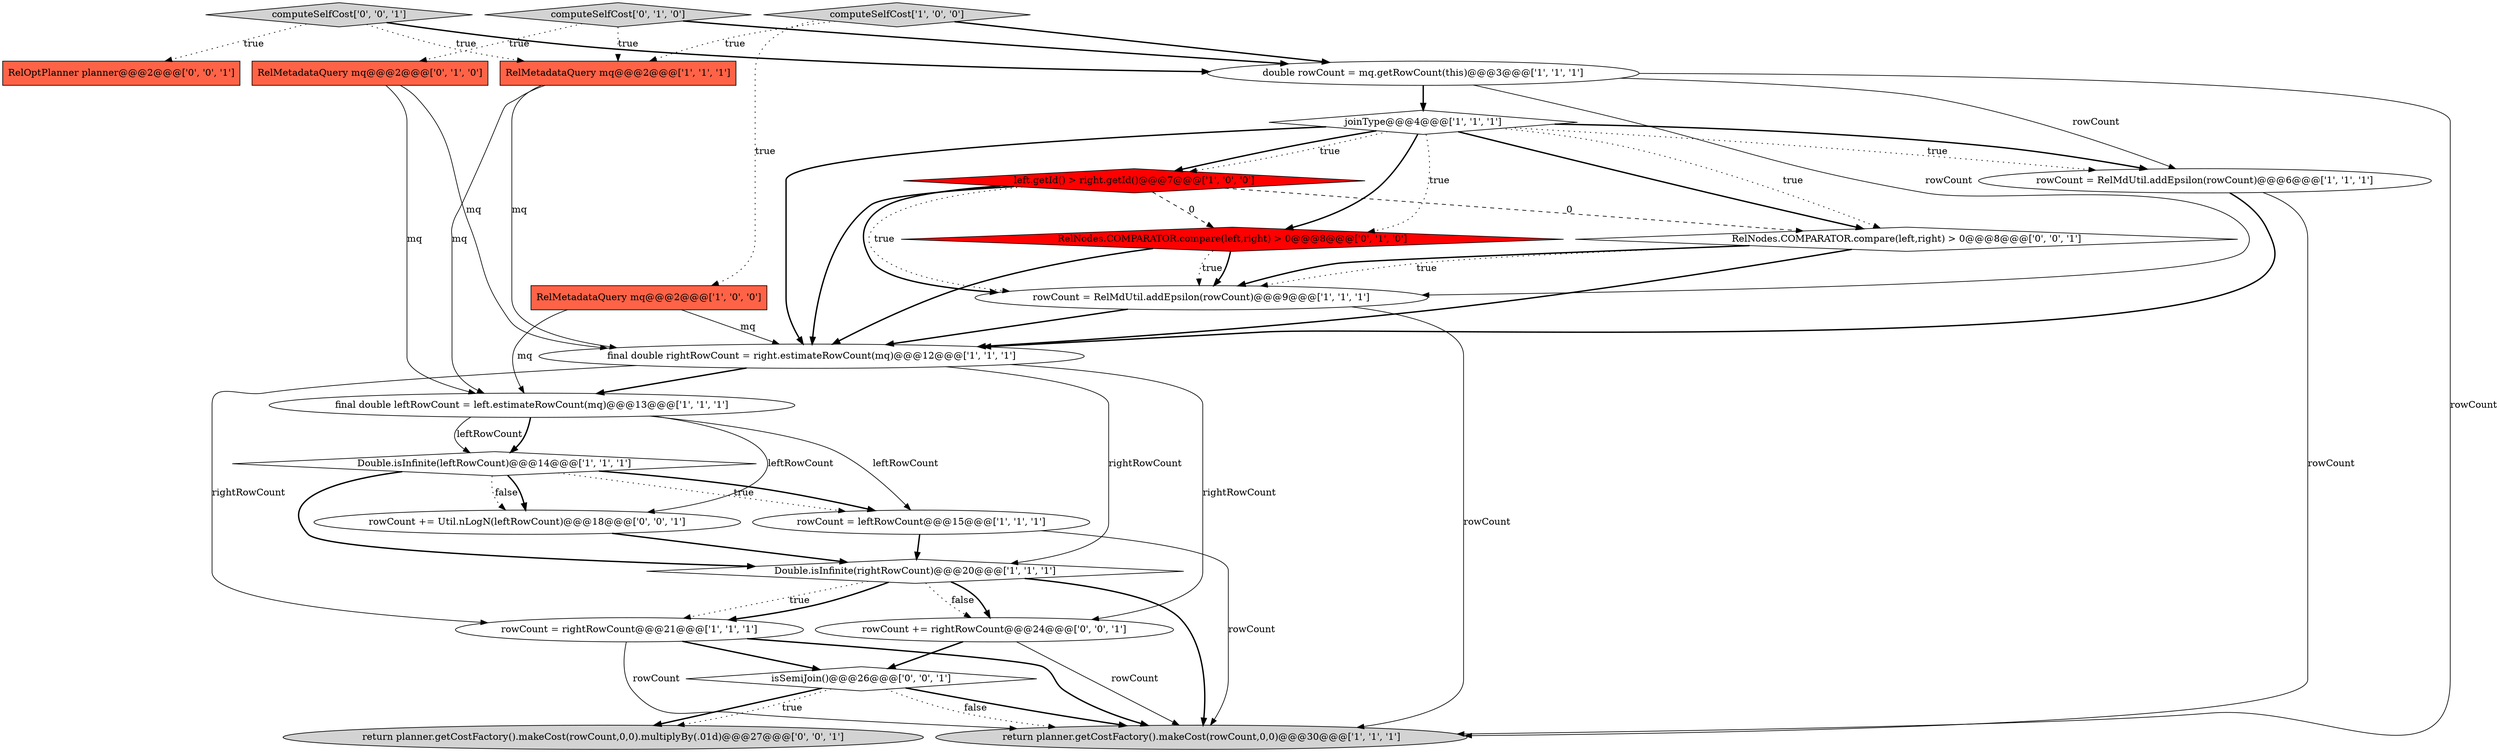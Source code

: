 digraph {
16 [style = filled, label = "RelMetadataQuery mq@@@2@@@['0', '1', '0']", fillcolor = tomato, shape = box image = "AAA0AAABBB2BBB"];
12 [style = filled, label = "rowCount = rightRowCount@@@21@@@['1', '1', '1']", fillcolor = white, shape = ellipse image = "AAA0AAABBB1BBB"];
11 [style = filled, label = "rowCount = leftRowCount@@@15@@@['1', '1', '1']", fillcolor = white, shape = ellipse image = "AAA0AAABBB1BBB"];
7 [style = filled, label = "double rowCount = mq.getRowCount(this)@@@3@@@['1', '1', '1']", fillcolor = white, shape = ellipse image = "AAA0AAABBB1BBB"];
9 [style = filled, label = "final double rightRowCount = right.estimateRowCount(mq)@@@12@@@['1', '1', '1']", fillcolor = white, shape = ellipse image = "AAA0AAABBB1BBB"];
19 [style = filled, label = "RelNodes.COMPARATOR.compare(left,right) > 0@@@8@@@['0', '0', '1']", fillcolor = white, shape = diamond image = "AAA0AAABBB3BBB"];
15 [style = filled, label = "RelNodes.COMPARATOR.compare(left,right) > 0@@@8@@@['0', '1', '0']", fillcolor = red, shape = diamond image = "AAA1AAABBB2BBB"];
14 [style = filled, label = "computeSelfCost['1', '0', '0']", fillcolor = lightgray, shape = diamond image = "AAA0AAABBB1BBB"];
10 [style = filled, label = "RelMetadataQuery mq@@@2@@@['1', '1', '1']", fillcolor = tomato, shape = box image = "AAA0AAABBB1BBB"];
1 [style = filled, label = "joinType@@@4@@@['1', '1', '1']", fillcolor = white, shape = diamond image = "AAA0AAABBB1BBB"];
4 [style = filled, label = "Double.isInfinite(leftRowCount)@@@14@@@['1', '1', '1']", fillcolor = white, shape = diamond image = "AAA0AAABBB1BBB"];
17 [style = filled, label = "computeSelfCost['0', '1', '0']", fillcolor = lightgray, shape = diamond image = "AAA0AAABBB2BBB"];
22 [style = filled, label = "RelOptPlanner planner@@@2@@@['0', '0', '1']", fillcolor = tomato, shape = box image = "AAA0AAABBB3BBB"];
2 [style = filled, label = "rowCount = RelMdUtil.addEpsilon(rowCount)@@@6@@@['1', '1', '1']", fillcolor = white, shape = ellipse image = "AAA0AAABBB1BBB"];
0 [style = filled, label = "RelMetadataQuery mq@@@2@@@['1', '0', '0']", fillcolor = tomato, shape = box image = "AAA0AAABBB1BBB"];
21 [style = filled, label = "rowCount += rightRowCount@@@24@@@['0', '0', '1']", fillcolor = white, shape = ellipse image = "AAA0AAABBB3BBB"];
13 [style = filled, label = "final double leftRowCount = left.estimateRowCount(mq)@@@13@@@['1', '1', '1']", fillcolor = white, shape = ellipse image = "AAA0AAABBB1BBB"];
6 [style = filled, label = "left.getId() > right.getId()@@@7@@@['1', '0', '0']", fillcolor = red, shape = diamond image = "AAA1AAABBB1BBB"];
8 [style = filled, label = "rowCount = RelMdUtil.addEpsilon(rowCount)@@@9@@@['1', '1', '1']", fillcolor = white, shape = ellipse image = "AAA0AAABBB1BBB"];
23 [style = filled, label = "isSemiJoin()@@@26@@@['0', '0', '1']", fillcolor = white, shape = diamond image = "AAA0AAABBB3BBB"];
5 [style = filled, label = "Double.isInfinite(rightRowCount)@@@20@@@['1', '1', '1']", fillcolor = white, shape = diamond image = "AAA0AAABBB1BBB"];
20 [style = filled, label = "rowCount += Util.nLogN(leftRowCount)@@@18@@@['0', '0', '1']", fillcolor = white, shape = ellipse image = "AAA0AAABBB3BBB"];
18 [style = filled, label = "computeSelfCost['0', '0', '1']", fillcolor = lightgray, shape = diamond image = "AAA0AAABBB3BBB"];
24 [style = filled, label = "return planner.getCostFactory().makeCost(rowCount,0,0).multiplyBy(.01d)@@@27@@@['0', '0', '1']", fillcolor = lightgray, shape = ellipse image = "AAA0AAABBB3BBB"];
3 [style = filled, label = "return planner.getCostFactory().makeCost(rowCount,0,0)@@@30@@@['1', '1', '1']", fillcolor = lightgray, shape = ellipse image = "AAA0AAABBB1BBB"];
5->3 [style = bold, label=""];
0->9 [style = solid, label="mq"];
7->3 [style = solid, label="rowCount"];
13->11 [style = solid, label="leftRowCount"];
7->1 [style = bold, label=""];
18->10 [style = dotted, label="true"];
14->0 [style = dotted, label="true"];
0->13 [style = solid, label="mq"];
1->15 [style = bold, label=""];
8->3 [style = solid, label="rowCount"];
5->21 [style = dotted, label="false"];
4->11 [style = dotted, label="true"];
23->3 [style = bold, label=""];
2->9 [style = bold, label=""];
5->12 [style = dotted, label="true"];
23->3 [style = dotted, label="false"];
9->21 [style = solid, label="rightRowCount"];
1->19 [style = dotted, label="true"];
19->8 [style = dotted, label="true"];
14->10 [style = dotted, label="true"];
19->8 [style = bold, label=""];
1->9 [style = bold, label=""];
7->2 [style = solid, label="rowCount"];
21->3 [style = solid, label="rowCount"];
11->3 [style = solid, label="rowCount"];
10->13 [style = solid, label="mq"];
14->7 [style = bold, label=""];
17->7 [style = bold, label=""];
20->5 [style = bold, label=""];
5->21 [style = bold, label=""];
17->16 [style = dotted, label="true"];
17->10 [style = dotted, label="true"];
11->5 [style = bold, label=""];
13->20 [style = solid, label="leftRowCount"];
7->8 [style = solid, label="rowCount"];
13->4 [style = solid, label="leftRowCount"];
1->6 [style = bold, label=""];
9->12 [style = solid, label="rightRowCount"];
23->24 [style = bold, label=""];
15->8 [style = dotted, label="true"];
16->9 [style = solid, label="mq"];
5->12 [style = bold, label=""];
2->3 [style = solid, label="rowCount"];
9->5 [style = solid, label="rightRowCount"];
15->9 [style = bold, label=""];
19->9 [style = bold, label=""];
6->8 [style = dotted, label="true"];
1->15 [style = dotted, label="true"];
6->15 [style = dashed, label="0"];
4->20 [style = dotted, label="false"];
12->3 [style = solid, label="rowCount"];
6->8 [style = bold, label=""];
6->19 [style = dashed, label="0"];
4->20 [style = bold, label=""];
8->9 [style = bold, label=""];
1->6 [style = dotted, label="true"];
1->2 [style = bold, label=""];
12->3 [style = bold, label=""];
12->23 [style = bold, label=""];
6->9 [style = bold, label=""];
1->19 [style = bold, label=""];
16->13 [style = solid, label="mq"];
4->11 [style = bold, label=""];
18->7 [style = bold, label=""];
10->9 [style = solid, label="mq"];
21->23 [style = bold, label=""];
4->5 [style = bold, label=""];
1->2 [style = dotted, label="true"];
15->8 [style = bold, label=""];
23->24 [style = dotted, label="true"];
9->13 [style = bold, label=""];
13->4 [style = bold, label=""];
18->22 [style = dotted, label="true"];
}

